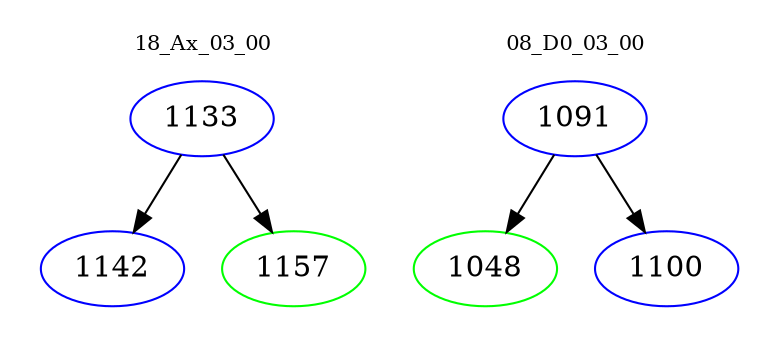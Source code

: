 digraph{
subgraph cluster_0 {
color = white
label = "18_Ax_03_00";
fontsize=10;
T0_1133 [label="1133", color="blue"]
T0_1133 -> T0_1142 [color="black"]
T0_1142 [label="1142", color="blue"]
T0_1133 -> T0_1157 [color="black"]
T0_1157 [label="1157", color="green"]
}
subgraph cluster_1 {
color = white
label = "08_D0_03_00";
fontsize=10;
T1_1091 [label="1091", color="blue"]
T1_1091 -> T1_1048 [color="black"]
T1_1048 [label="1048", color="green"]
T1_1091 -> T1_1100 [color="black"]
T1_1100 [label="1100", color="blue"]
}
}
